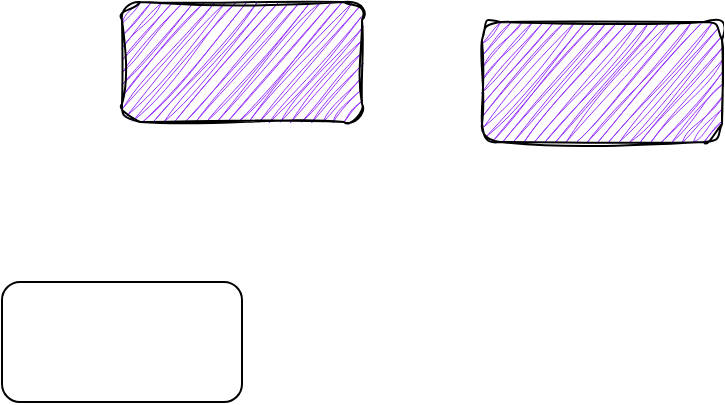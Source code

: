 <mxfile version="22.0.5" type="github">
  <diagram name="第 1 页" id="TaL1oua16KJfTjlPZrS8">
    <mxGraphModel dx="1492" dy="871" grid="1" gridSize="10" guides="1" tooltips="1" connect="1" arrows="1" fold="1" page="1" pageScale="1" pageWidth="827" pageHeight="1169" math="0" shadow="0">
      <root>
        <mxCell id="0" />
        <mxCell id="1" parent="0" />
        <mxCell id="jUduSlH1h3Vk4Ds-8Wch-1" value="" style="rounded=1;whiteSpace=wrap;html=1;fillStyle=hatch;fillColor=#9933FF;sketch=1;curveFitting=1;jiggle=2;" parent="1" vertex="1">
          <mxGeometry x="140" y="200" width="120" height="60" as="geometry" />
        </mxCell>
        <mxCell id="UHHymm-M6Va6eTwd9u1b-1" value="" style="rounded=1;whiteSpace=wrap;html=1;" vertex="1" parent="1">
          <mxGeometry x="80" y="340" width="120" height="60" as="geometry" />
        </mxCell>
        <mxCell id="UHHymm-M6Va6eTwd9u1b-3" value="" style="rounded=1;whiteSpace=wrap;html=1;fillStyle=hatch;fillColor=#9933FF;sketch=1;curveFitting=1;jiggle=2;" vertex="1" parent="1">
          <mxGeometry x="320" y="210" width="120" height="60" as="geometry" />
        </mxCell>
      </root>
    </mxGraphModel>
  </diagram>
</mxfile>
